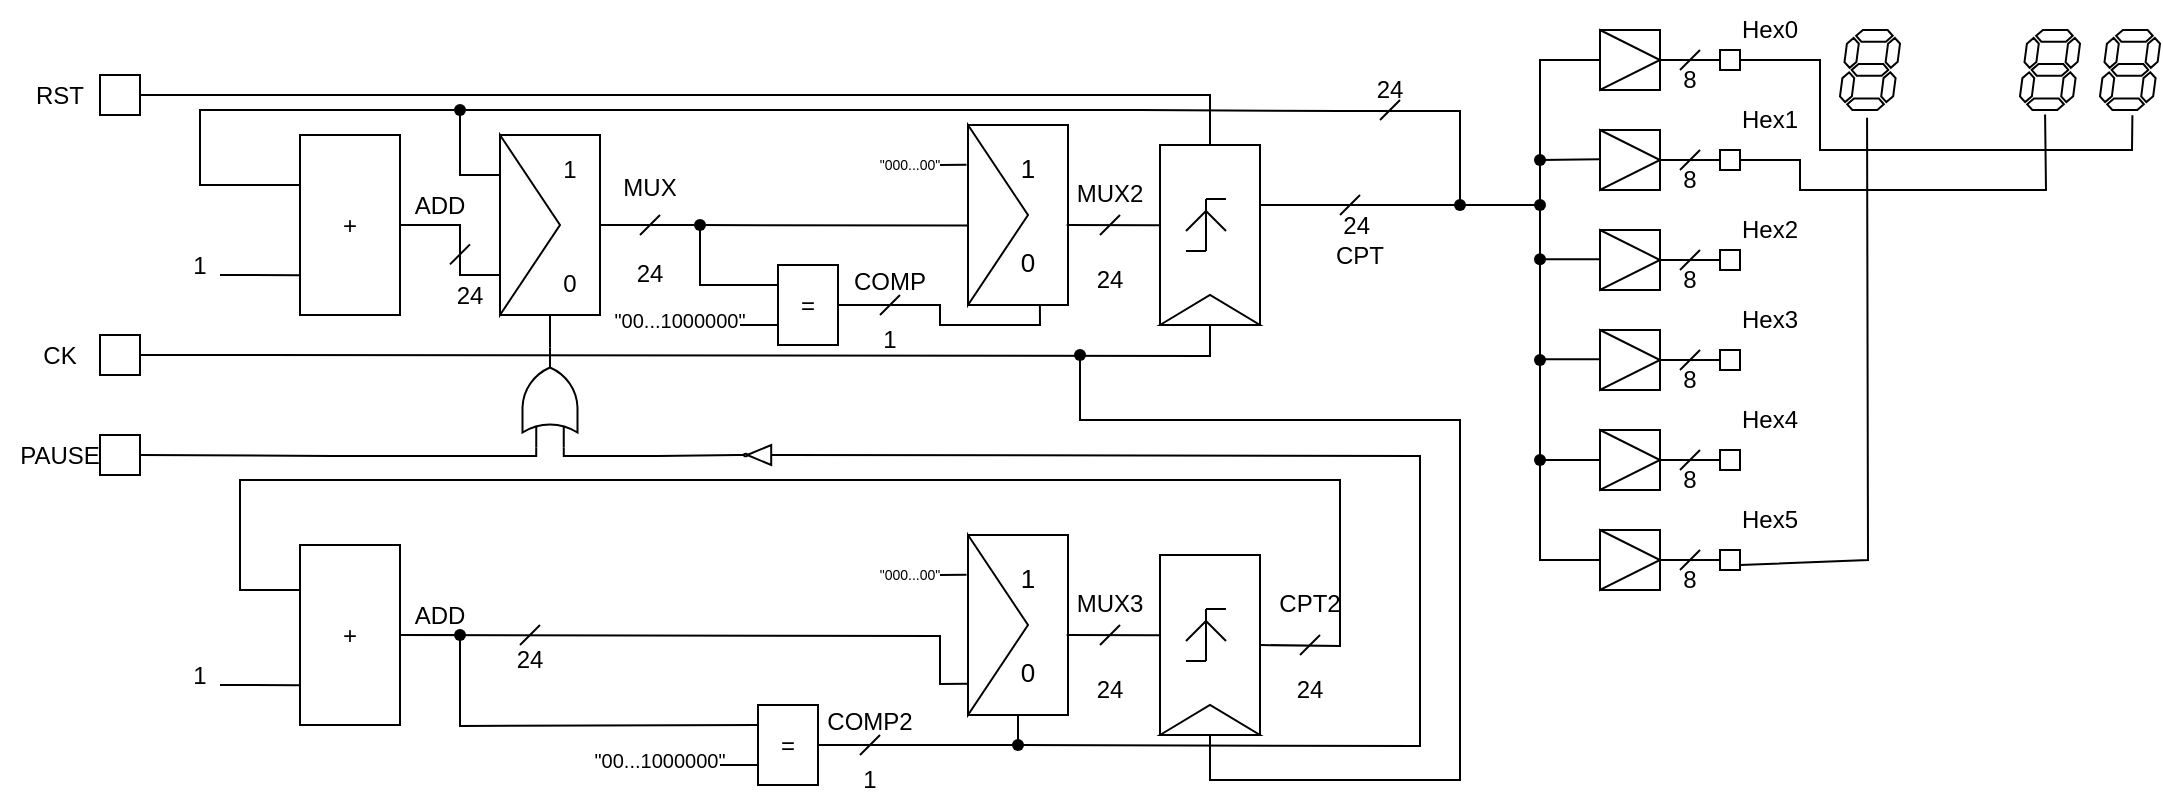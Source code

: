 <mxfile version="28.2.5">
  <diagram name="Page-1" id="TGo61gCRK2V74XQc2gA1">
    <mxGraphModel dx="2605" dy="1318" grid="1" gridSize="10" guides="1" tooltips="1" connect="1" arrows="1" fold="1" page="1" pageScale="1" pageWidth="827" pageHeight="1169" math="0" shadow="0">
      <root>
        <mxCell id="0" />
        <mxCell id="1" parent="0" />
        <mxCell id="C4tHGR8kcUQV5d1W9FfS-1" value="+" style="rounded=0;whiteSpace=wrap;html=1;" vertex="1" parent="1">
          <mxGeometry x="610" y="367.5" width="50" height="90" as="geometry" />
        </mxCell>
        <mxCell id="C4tHGR8kcUQV5d1W9FfS-2" value="" style="group;rotation=-90;" vertex="1" connectable="0" parent="1">
          <mxGeometry x="1020" y="412.5" width="90" height="70" as="geometry" />
        </mxCell>
        <mxCell id="C4tHGR8kcUQV5d1W9FfS-3" value="" style="rounded=0;whiteSpace=wrap;html=1;rotation=-90;" vertex="1" parent="C4tHGR8kcUQV5d1W9FfS-2">
          <mxGeometry y="-20" width="90" height="50" as="geometry" />
        </mxCell>
        <mxCell id="C4tHGR8kcUQV5d1W9FfS-4" value="" style="group;rotation=-90;" vertex="1" connectable="0" parent="C4tHGR8kcUQV5d1W9FfS-2">
          <mxGeometry x="30" y="-10" width="26" height="20" as="geometry" />
        </mxCell>
        <mxCell id="C4tHGR8kcUQV5d1W9FfS-5" value="" style="endArrow=none;html=1;rounded=0;" edge="1" parent="C4tHGR8kcUQV5d1W9FfS-4">
          <mxGeometry width="50" height="50" relative="1" as="geometry">
            <mxPoint x="13" y="23" as="sourcePoint" />
            <mxPoint x="13" y="-3" as="targetPoint" />
          </mxGeometry>
        </mxCell>
        <mxCell id="C4tHGR8kcUQV5d1W9FfS-6" value="" style="endArrow=none;html=1;rounded=0;" edge="1" parent="C4tHGR8kcUQV5d1W9FfS-4">
          <mxGeometry width="50" height="50" relative="1" as="geometry">
            <mxPoint x="13" y="23" as="sourcePoint" />
            <mxPoint x="3" y="23" as="targetPoint" />
          </mxGeometry>
        </mxCell>
        <mxCell id="C4tHGR8kcUQV5d1W9FfS-7" value="" style="endArrow=none;html=1;rounded=0;" edge="1" parent="C4tHGR8kcUQV5d1W9FfS-4">
          <mxGeometry width="50" height="50" relative="1" as="geometry">
            <mxPoint x="23" y="-3" as="sourcePoint" />
            <mxPoint x="13" y="-3" as="targetPoint" />
          </mxGeometry>
        </mxCell>
        <mxCell id="C4tHGR8kcUQV5d1W9FfS-8" value="" style="endArrow=none;html=1;rounded=0;" edge="1" parent="C4tHGR8kcUQV5d1W9FfS-4">
          <mxGeometry width="50" height="50" relative="1" as="geometry">
            <mxPoint x="13" y="3" as="sourcePoint" />
            <mxPoint x="3" y="13" as="targetPoint" />
            <Array as="points">
              <mxPoint x="13" y="3" />
            </Array>
          </mxGeometry>
        </mxCell>
        <mxCell id="C4tHGR8kcUQV5d1W9FfS-9" value="" style="endArrow=none;html=1;rounded=0;" edge="1" parent="C4tHGR8kcUQV5d1W9FfS-4">
          <mxGeometry width="50" height="50" relative="1" as="geometry">
            <mxPoint x="13" y="3" as="sourcePoint" />
            <mxPoint x="23" y="13" as="targetPoint" />
          </mxGeometry>
        </mxCell>
        <mxCell id="C4tHGR8kcUQV5d1W9FfS-10" value="" style="triangle;whiteSpace=wrap;html=1;rotation=-90;" vertex="1" parent="C4tHGR8kcUQV5d1W9FfS-2">
          <mxGeometry x="37.5" y="17.5" width="15" height="50" as="geometry" />
        </mxCell>
        <mxCell id="C4tHGR8kcUQV5d1W9FfS-11" value="" style="endArrow=none;html=1;rounded=0;entryX=0.004;entryY=0.779;entryDx=0;entryDy=0;entryPerimeter=0;" edge="1" parent="1" target="C4tHGR8kcUQV5d1W9FfS-1">
          <mxGeometry width="50" height="50" relative="1" as="geometry">
            <mxPoint x="570" y="437.5" as="sourcePoint" />
            <mxPoint x="580" y="487.5" as="targetPoint" />
          </mxGeometry>
        </mxCell>
        <mxCell id="C4tHGR8kcUQV5d1W9FfS-12" value="" style="verticalLabelPosition=bottom;shadow=0;dashed=0;align=center;html=1;verticalAlign=top;shape=mxgraph.electrical.opto_electronics.7_segment_display;pointerEvents=1;" vertex="1" parent="1">
          <mxGeometry x="1380" y="315" width="30" height="40" as="geometry" />
        </mxCell>
        <mxCell id="C4tHGR8kcUQV5d1W9FfS-13" value="" style="verticalLabelPosition=bottom;shadow=0;dashed=0;align=center;html=1;verticalAlign=top;shape=mxgraph.electrical.opto_electronics.7_segment_display;pointerEvents=1;" vertex="1" parent="1">
          <mxGeometry x="1470" y="315" width="30" height="40" as="geometry" />
        </mxCell>
        <mxCell id="C4tHGR8kcUQV5d1W9FfS-14" value="" style="verticalLabelPosition=bottom;shadow=0;dashed=0;align=center;html=1;verticalAlign=top;shape=mxgraph.electrical.opto_electronics.7_segment_display;pointerEvents=1;" vertex="1" parent="1">
          <mxGeometry x="1510" y="315" width="30" height="40" as="geometry" />
        </mxCell>
        <mxCell id="C4tHGR8kcUQV5d1W9FfS-15" value="1" style="text;html=1;align=center;verticalAlign=middle;whiteSpace=wrap;rounded=0;" vertex="1" parent="1">
          <mxGeometry x="550" y="417.5" width="20" height="30" as="geometry" />
        </mxCell>
        <mxCell id="C4tHGR8kcUQV5d1W9FfS-16" value="" style="rounded=0;whiteSpace=wrap;html=1;" vertex="1" parent="1">
          <mxGeometry x="510" y="467.5" width="20" height="20" as="geometry" />
        </mxCell>
        <mxCell id="C4tHGR8kcUQV5d1W9FfS-17" value="" style="rounded=0;whiteSpace=wrap;html=1;" vertex="1" parent="1">
          <mxGeometry x="510" y="337.5" width="20" height="20" as="geometry" />
        </mxCell>
        <mxCell id="C4tHGR8kcUQV5d1W9FfS-18" value="" style="endArrow=none;html=1;rounded=0;entryX=1;entryY=0.5;entryDx=0;entryDy=0;exitX=1;exitY=0.5;exitDx=0;exitDy=0;" edge="1" parent="1" source="C4tHGR8kcUQV5d1W9FfS-17" target="C4tHGR8kcUQV5d1W9FfS-3">
          <mxGeometry width="50" height="50" relative="1" as="geometry">
            <mxPoint x="740" y="617.5" as="sourcePoint" />
            <mxPoint x="790" y="567.5" as="targetPoint" />
            <Array as="points">
              <mxPoint x="875" y="347.5" />
              <mxPoint x="1065" y="347.5" />
            </Array>
          </mxGeometry>
        </mxCell>
        <mxCell id="C4tHGR8kcUQV5d1W9FfS-19" value="" style="endArrow=none;html=1;rounded=0;" edge="1" parent="1">
          <mxGeometry width="50" height="50" relative="1" as="geometry">
            <mxPoint x="685" y="432.17" as="sourcePoint" />
            <mxPoint x="695" y="422.17" as="targetPoint" />
          </mxGeometry>
        </mxCell>
        <mxCell id="C4tHGR8kcUQV5d1W9FfS-20" value="" style="endArrow=none;html=1;rounded=0;" edge="1" parent="1">
          <mxGeometry width="50" height="50" relative="1" as="geometry">
            <mxPoint x="1130" y="407.5" as="sourcePoint" />
            <mxPoint x="1140" y="397.5" as="targetPoint" />
          </mxGeometry>
        </mxCell>
        <mxCell id="C4tHGR8kcUQV5d1W9FfS-21" value="24&amp;nbsp;&lt;div&gt;CPT&lt;/div&gt;" style="text;html=1;align=center;verticalAlign=middle;whiteSpace=wrap;rounded=0;" vertex="1" parent="1">
          <mxGeometry x="1110" y="405" width="60" height="30" as="geometry" />
        </mxCell>
        <mxCell id="C4tHGR8kcUQV5d1W9FfS-22" value="" style="rounded=0;whiteSpace=wrap;html=1;" vertex="1" parent="1">
          <mxGeometry x="1260" y="315" width="30" height="30" as="geometry" />
        </mxCell>
        <mxCell id="C4tHGR8kcUQV5d1W9FfS-23" value="" style="triangle;whiteSpace=wrap;html=1;" vertex="1" parent="1">
          <mxGeometry x="1260" y="315" width="30" height="30" as="geometry" />
        </mxCell>
        <mxCell id="C4tHGR8kcUQV5d1W9FfS-24" value="" style="endArrow=none;html=1;rounded=0;entryX=0;entryY=0.5;entryDx=0;entryDy=0;exitX=0;exitY=0.5;exitDx=0;exitDy=0;" edge="1" parent="1" target="C4tHGR8kcUQV5d1W9FfS-23">
          <mxGeometry width="50" height="50" relative="1" as="geometry">
            <mxPoint x="1260" y="580" as="sourcePoint" />
            <mxPoint x="1170" y="525" as="targetPoint" />
            <Array as="points">
              <mxPoint x="1230" y="580" />
              <mxPoint x="1230" y="330" />
            </Array>
          </mxGeometry>
        </mxCell>
        <mxCell id="C4tHGR8kcUQV5d1W9FfS-25" value="" style="endArrow=none;html=1;rounded=0;entryX=1;entryY=0.5;entryDx=0;entryDy=0;" edge="1" parent="1" source="C4tHGR8kcUQV5d1W9FfS-27" target="C4tHGR8kcUQV5d1W9FfS-23">
          <mxGeometry width="50" height="50" relative="1" as="geometry">
            <mxPoint x="1310" y="330" as="sourcePoint" />
            <mxPoint x="1410" y="505" as="targetPoint" />
          </mxGeometry>
        </mxCell>
        <mxCell id="C4tHGR8kcUQV5d1W9FfS-26" value="" style="endArrow=none;html=1;rounded=0;entryX=1;entryY=0.5;entryDx=0;entryDy=0;" edge="1" parent="1" target="C4tHGR8kcUQV5d1W9FfS-27">
          <mxGeometry width="50" height="50" relative="1" as="geometry">
            <mxPoint x="1310" y="330" as="sourcePoint" />
            <mxPoint x="1290" y="330" as="targetPoint" />
          </mxGeometry>
        </mxCell>
        <mxCell id="C4tHGR8kcUQV5d1W9FfS-27" value="" style="rounded=0;whiteSpace=wrap;html=1;" vertex="1" parent="1">
          <mxGeometry x="1320" y="325" width="10" height="10" as="geometry" />
        </mxCell>
        <mxCell id="C4tHGR8kcUQV5d1W9FfS-28" value="" style="endArrow=none;html=1;rounded=0;" edge="1" parent="1">
          <mxGeometry width="50" height="50" relative="1" as="geometry">
            <mxPoint x="1300" y="335" as="sourcePoint" />
            <mxPoint x="1310" y="325" as="targetPoint" />
          </mxGeometry>
        </mxCell>
        <mxCell id="C4tHGR8kcUQV5d1W9FfS-29" value="8" style="text;html=1;align=center;verticalAlign=middle;whiteSpace=wrap;rounded=0;" vertex="1" parent="1">
          <mxGeometry x="1300" y="335" width="10" height="10" as="geometry" />
        </mxCell>
        <mxCell id="C4tHGR8kcUQV5d1W9FfS-30" value="" style="rounded=0;whiteSpace=wrap;html=1;" vertex="1" parent="1">
          <mxGeometry x="1260" y="365" width="30" height="30" as="geometry" />
        </mxCell>
        <mxCell id="C4tHGR8kcUQV5d1W9FfS-31" value="" style="triangle;whiteSpace=wrap;html=1;" vertex="1" parent="1">
          <mxGeometry x="1260" y="365" width="30" height="30" as="geometry" />
        </mxCell>
        <mxCell id="C4tHGR8kcUQV5d1W9FfS-32" value="" style="endArrow=none;html=1;rounded=0;entryX=1;entryY=0.5;entryDx=0;entryDy=0;" edge="1" parent="1" source="C4tHGR8kcUQV5d1W9FfS-34" target="C4tHGR8kcUQV5d1W9FfS-31">
          <mxGeometry width="50" height="50" relative="1" as="geometry">
            <mxPoint x="1310" y="380" as="sourcePoint" />
            <mxPoint x="1410" y="555" as="targetPoint" />
          </mxGeometry>
        </mxCell>
        <mxCell id="C4tHGR8kcUQV5d1W9FfS-33" value="" style="endArrow=none;html=1;rounded=0;entryX=1;entryY=0.5;entryDx=0;entryDy=0;" edge="1" parent="1" target="C4tHGR8kcUQV5d1W9FfS-34">
          <mxGeometry width="50" height="50" relative="1" as="geometry">
            <mxPoint x="1310" y="380" as="sourcePoint" />
            <mxPoint x="1290" y="380" as="targetPoint" />
          </mxGeometry>
        </mxCell>
        <mxCell id="C4tHGR8kcUQV5d1W9FfS-34" value="" style="rounded=0;whiteSpace=wrap;html=1;" vertex="1" parent="1">
          <mxGeometry x="1320" y="375" width="10" height="10" as="geometry" />
        </mxCell>
        <mxCell id="C4tHGR8kcUQV5d1W9FfS-35" value="" style="endArrow=none;html=1;rounded=0;" edge="1" parent="1">
          <mxGeometry width="50" height="50" relative="1" as="geometry">
            <mxPoint x="1300" y="385" as="sourcePoint" />
            <mxPoint x="1310" y="375" as="targetPoint" />
          </mxGeometry>
        </mxCell>
        <mxCell id="C4tHGR8kcUQV5d1W9FfS-36" value="8" style="text;html=1;align=center;verticalAlign=middle;whiteSpace=wrap;rounded=0;" vertex="1" parent="1">
          <mxGeometry x="1300" y="385" width="10" height="10" as="geometry" />
        </mxCell>
        <mxCell id="C4tHGR8kcUQV5d1W9FfS-37" value="" style="rounded=0;whiteSpace=wrap;html=1;" vertex="1" parent="1">
          <mxGeometry x="1260" y="415" width="30" height="30" as="geometry" />
        </mxCell>
        <mxCell id="C4tHGR8kcUQV5d1W9FfS-38" value="" style="triangle;whiteSpace=wrap;html=1;" vertex="1" parent="1">
          <mxGeometry x="1260" y="415" width="30" height="30" as="geometry" />
        </mxCell>
        <mxCell id="C4tHGR8kcUQV5d1W9FfS-39" value="" style="endArrow=none;html=1;rounded=0;entryX=1;entryY=0.5;entryDx=0;entryDy=0;" edge="1" parent="1" source="C4tHGR8kcUQV5d1W9FfS-41" target="C4tHGR8kcUQV5d1W9FfS-38">
          <mxGeometry width="50" height="50" relative="1" as="geometry">
            <mxPoint x="1310" y="430" as="sourcePoint" />
            <mxPoint x="1410" y="605" as="targetPoint" />
          </mxGeometry>
        </mxCell>
        <mxCell id="C4tHGR8kcUQV5d1W9FfS-40" value="" style="endArrow=none;html=1;rounded=0;entryX=1;entryY=0.5;entryDx=0;entryDy=0;" edge="1" parent="1" target="C4tHGR8kcUQV5d1W9FfS-41">
          <mxGeometry width="50" height="50" relative="1" as="geometry">
            <mxPoint x="1310" y="430" as="sourcePoint" />
            <mxPoint x="1290" y="430" as="targetPoint" />
          </mxGeometry>
        </mxCell>
        <mxCell id="C4tHGR8kcUQV5d1W9FfS-41" value="" style="rounded=0;whiteSpace=wrap;html=1;" vertex="1" parent="1">
          <mxGeometry x="1320" y="425" width="10" height="10" as="geometry" />
        </mxCell>
        <mxCell id="C4tHGR8kcUQV5d1W9FfS-42" value="" style="endArrow=none;html=1;rounded=0;" edge="1" parent="1">
          <mxGeometry width="50" height="50" relative="1" as="geometry">
            <mxPoint x="1300" y="435" as="sourcePoint" />
            <mxPoint x="1310" y="425" as="targetPoint" />
          </mxGeometry>
        </mxCell>
        <mxCell id="C4tHGR8kcUQV5d1W9FfS-43" value="8" style="text;html=1;align=center;verticalAlign=middle;whiteSpace=wrap;rounded=0;" vertex="1" parent="1">
          <mxGeometry x="1300" y="435" width="10" height="10" as="geometry" />
        </mxCell>
        <mxCell id="C4tHGR8kcUQV5d1W9FfS-44" value="" style="rounded=0;whiteSpace=wrap;html=1;" vertex="1" parent="1">
          <mxGeometry x="1260" y="465" width="30" height="30" as="geometry" />
        </mxCell>
        <mxCell id="C4tHGR8kcUQV5d1W9FfS-45" value="" style="triangle;whiteSpace=wrap;html=1;" vertex="1" parent="1">
          <mxGeometry x="1260" y="465" width="30" height="30" as="geometry" />
        </mxCell>
        <mxCell id="C4tHGR8kcUQV5d1W9FfS-46" value="" style="endArrow=none;html=1;rounded=0;entryX=1;entryY=0.5;entryDx=0;entryDy=0;" edge="1" parent="1" source="C4tHGR8kcUQV5d1W9FfS-48" target="C4tHGR8kcUQV5d1W9FfS-45">
          <mxGeometry width="50" height="50" relative="1" as="geometry">
            <mxPoint x="1310" y="480" as="sourcePoint" />
            <mxPoint x="1410" y="655" as="targetPoint" />
          </mxGeometry>
        </mxCell>
        <mxCell id="C4tHGR8kcUQV5d1W9FfS-47" value="" style="endArrow=none;html=1;rounded=0;entryX=1;entryY=0.5;entryDx=0;entryDy=0;" edge="1" parent="1" target="C4tHGR8kcUQV5d1W9FfS-48">
          <mxGeometry width="50" height="50" relative="1" as="geometry">
            <mxPoint x="1310" y="480" as="sourcePoint" />
            <mxPoint x="1290" y="480" as="targetPoint" />
          </mxGeometry>
        </mxCell>
        <mxCell id="C4tHGR8kcUQV5d1W9FfS-48" value="" style="rounded=0;whiteSpace=wrap;html=1;" vertex="1" parent="1">
          <mxGeometry x="1320" y="475" width="10" height="10" as="geometry" />
        </mxCell>
        <mxCell id="C4tHGR8kcUQV5d1W9FfS-49" value="" style="endArrow=none;html=1;rounded=0;" edge="1" parent="1">
          <mxGeometry width="50" height="50" relative="1" as="geometry">
            <mxPoint x="1300" y="485" as="sourcePoint" />
            <mxPoint x="1310" y="475" as="targetPoint" />
          </mxGeometry>
        </mxCell>
        <mxCell id="C4tHGR8kcUQV5d1W9FfS-50" value="8" style="text;html=1;align=center;verticalAlign=middle;whiteSpace=wrap;rounded=0;" vertex="1" parent="1">
          <mxGeometry x="1300" y="485" width="10" height="10" as="geometry" />
        </mxCell>
        <mxCell id="C4tHGR8kcUQV5d1W9FfS-51" value="" style="rounded=0;whiteSpace=wrap;html=1;" vertex="1" parent="1">
          <mxGeometry x="1260" y="515" width="30" height="30" as="geometry" />
        </mxCell>
        <mxCell id="C4tHGR8kcUQV5d1W9FfS-52" value="" style="triangle;whiteSpace=wrap;html=1;" vertex="1" parent="1">
          <mxGeometry x="1260" y="515" width="30" height="30" as="geometry" />
        </mxCell>
        <mxCell id="C4tHGR8kcUQV5d1W9FfS-53" value="" style="endArrow=none;html=1;rounded=0;entryX=1;entryY=0.5;entryDx=0;entryDy=0;" edge="1" parent="1" source="C4tHGR8kcUQV5d1W9FfS-55" target="C4tHGR8kcUQV5d1W9FfS-52">
          <mxGeometry width="50" height="50" relative="1" as="geometry">
            <mxPoint x="1310" y="530" as="sourcePoint" />
            <mxPoint x="1410" y="705" as="targetPoint" />
          </mxGeometry>
        </mxCell>
        <mxCell id="C4tHGR8kcUQV5d1W9FfS-54" value="" style="endArrow=none;html=1;rounded=0;entryX=1;entryY=0.5;entryDx=0;entryDy=0;" edge="1" parent="1" target="C4tHGR8kcUQV5d1W9FfS-55">
          <mxGeometry width="50" height="50" relative="1" as="geometry">
            <mxPoint x="1310" y="530" as="sourcePoint" />
            <mxPoint x="1290" y="530" as="targetPoint" />
          </mxGeometry>
        </mxCell>
        <mxCell id="C4tHGR8kcUQV5d1W9FfS-55" value="" style="rounded=0;whiteSpace=wrap;html=1;" vertex="1" parent="1">
          <mxGeometry x="1320" y="525" width="10" height="10" as="geometry" />
        </mxCell>
        <mxCell id="C4tHGR8kcUQV5d1W9FfS-56" value="" style="endArrow=none;html=1;rounded=0;" edge="1" parent="1">
          <mxGeometry width="50" height="50" relative="1" as="geometry">
            <mxPoint x="1300" y="535" as="sourcePoint" />
            <mxPoint x="1310" y="525" as="targetPoint" />
          </mxGeometry>
        </mxCell>
        <mxCell id="C4tHGR8kcUQV5d1W9FfS-57" value="8" style="text;html=1;align=center;verticalAlign=middle;whiteSpace=wrap;rounded=0;" vertex="1" parent="1">
          <mxGeometry x="1300" y="535" width="10" height="10" as="geometry" />
        </mxCell>
        <mxCell id="C4tHGR8kcUQV5d1W9FfS-58" value="" style="rounded=0;whiteSpace=wrap;html=1;" vertex="1" parent="1">
          <mxGeometry x="1260" y="565" width="30" height="30" as="geometry" />
        </mxCell>
        <mxCell id="C4tHGR8kcUQV5d1W9FfS-59" value="" style="triangle;whiteSpace=wrap;html=1;" vertex="1" parent="1">
          <mxGeometry x="1260" y="565" width="30" height="30" as="geometry" />
        </mxCell>
        <mxCell id="C4tHGR8kcUQV5d1W9FfS-60" value="" style="endArrow=none;html=1;rounded=0;entryX=1;entryY=0.5;entryDx=0;entryDy=0;" edge="1" parent="1" source="C4tHGR8kcUQV5d1W9FfS-62" target="C4tHGR8kcUQV5d1W9FfS-59">
          <mxGeometry width="50" height="50" relative="1" as="geometry">
            <mxPoint x="1310" y="580" as="sourcePoint" />
            <mxPoint x="1410" y="755" as="targetPoint" />
          </mxGeometry>
        </mxCell>
        <mxCell id="C4tHGR8kcUQV5d1W9FfS-61" value="" style="endArrow=none;html=1;rounded=0;entryX=1;entryY=0.5;entryDx=0;entryDy=0;" edge="1" parent="1" target="C4tHGR8kcUQV5d1W9FfS-62">
          <mxGeometry width="50" height="50" relative="1" as="geometry">
            <mxPoint x="1310" y="580" as="sourcePoint" />
            <mxPoint x="1290" y="580" as="targetPoint" />
          </mxGeometry>
        </mxCell>
        <mxCell id="C4tHGR8kcUQV5d1W9FfS-62" value="" style="rounded=0;whiteSpace=wrap;html=1;" vertex="1" parent="1">
          <mxGeometry x="1320" y="575" width="10" height="10" as="geometry" />
        </mxCell>
        <mxCell id="C4tHGR8kcUQV5d1W9FfS-63" value="" style="endArrow=none;html=1;rounded=0;" edge="1" parent="1">
          <mxGeometry width="50" height="50" relative="1" as="geometry">
            <mxPoint x="1300" y="585" as="sourcePoint" />
            <mxPoint x="1310" y="575" as="targetPoint" />
          </mxGeometry>
        </mxCell>
        <mxCell id="C4tHGR8kcUQV5d1W9FfS-64" value="8" style="text;html=1;align=center;verticalAlign=middle;whiteSpace=wrap;rounded=0;" vertex="1" parent="1">
          <mxGeometry x="1300" y="585" width="10" height="10" as="geometry" />
        </mxCell>
        <mxCell id="C4tHGR8kcUQV5d1W9FfS-65" value="" style="endArrow=none;html=1;rounded=0;entryX=0;entryY=0.5;entryDx=0;entryDy=0;" edge="1" parent="1" target="C4tHGR8kcUQV5d1W9FfS-52">
          <mxGeometry width="50" height="50" relative="1" as="geometry">
            <mxPoint x="1230" y="530" as="sourcePoint" />
            <mxPoint x="1180" y="575" as="targetPoint" />
          </mxGeometry>
        </mxCell>
        <mxCell id="C4tHGR8kcUQV5d1W9FfS-66" value="" style="endArrow=none;html=1;rounded=0;entryX=0;entryY=0.5;entryDx=0;entryDy=0;" edge="1" parent="1">
          <mxGeometry width="50" height="50" relative="1" as="geometry">
            <mxPoint x="1230" y="479.67" as="sourcePoint" />
            <mxPoint x="1260" y="479.67" as="targetPoint" />
          </mxGeometry>
        </mxCell>
        <mxCell id="C4tHGR8kcUQV5d1W9FfS-67" value="" style="endArrow=none;html=1;rounded=0;entryX=0;entryY=0.5;entryDx=0;entryDy=0;" edge="1" parent="1" source="C4tHGR8kcUQV5d1W9FfS-69">
          <mxGeometry width="50" height="50" relative="1" as="geometry">
            <mxPoint x="1230" y="429.67" as="sourcePoint" />
            <mxPoint x="1260" y="429.67" as="targetPoint" />
          </mxGeometry>
        </mxCell>
        <mxCell id="C4tHGR8kcUQV5d1W9FfS-68" value="" style="endArrow=none;html=1;rounded=0;entryX=0;entryY=0.5;entryDx=0;entryDy=0;" edge="1" parent="1" source="C4tHGR8kcUQV5d1W9FfS-100">
          <mxGeometry width="50" height="50" relative="1" as="geometry">
            <mxPoint x="1230" y="379.67" as="sourcePoint" />
            <mxPoint x="1260" y="379.67" as="targetPoint" />
          </mxGeometry>
        </mxCell>
        <mxCell id="C4tHGR8kcUQV5d1W9FfS-69" value="" style="shape=waypoint;sketch=0;fillStyle=solid;size=6;pointerEvents=1;points=[];fillColor=none;resizable=0;rotatable=0;perimeter=centerPerimeter;snapToPoint=1;" vertex="1" parent="1">
          <mxGeometry x="1220" y="419.67" width="20" height="20" as="geometry" />
        </mxCell>
        <mxCell id="C4tHGR8kcUQV5d1W9FfS-70" value="" style="shape=waypoint;sketch=0;fillStyle=solid;size=6;pointerEvents=1;points=[];fillColor=none;resizable=0;rotatable=0;perimeter=centerPerimeter;snapToPoint=1;" vertex="1" parent="1">
          <mxGeometry x="1220" y="470" width="20" height="20" as="geometry" />
        </mxCell>
        <mxCell id="C4tHGR8kcUQV5d1W9FfS-71" value="" style="shape=waypoint;sketch=0;fillStyle=solid;size=6;pointerEvents=1;points=[];fillColor=none;resizable=0;rotatable=0;perimeter=centerPerimeter;snapToPoint=1;" vertex="1" parent="1">
          <mxGeometry x="1220" y="520" width="20" height="20" as="geometry" />
        </mxCell>
        <mxCell id="C4tHGR8kcUQV5d1W9FfS-72" value="CK" style="text;html=1;align=center;verticalAlign=middle;whiteSpace=wrap;rounded=0;" vertex="1" parent="1">
          <mxGeometry x="460" y="462.5" width="60" height="30" as="geometry" />
        </mxCell>
        <mxCell id="C4tHGR8kcUQV5d1W9FfS-73" value="RST" style="text;html=1;align=center;verticalAlign=middle;whiteSpace=wrap;rounded=0;" vertex="1" parent="1">
          <mxGeometry x="460" y="332.5" width="60" height="30" as="geometry" />
        </mxCell>
        <mxCell id="C4tHGR8kcUQV5d1W9FfS-74" value="Hex0" style="text;html=1;align=center;verticalAlign=middle;whiteSpace=wrap;rounded=0;" vertex="1" parent="1">
          <mxGeometry x="1330" y="300" width="30" height="30" as="geometry" />
        </mxCell>
        <mxCell id="C4tHGR8kcUQV5d1W9FfS-75" value="Hex1" style="text;html=1;align=center;verticalAlign=middle;whiteSpace=wrap;rounded=0;" vertex="1" parent="1">
          <mxGeometry x="1330" y="345" width="30" height="30" as="geometry" />
        </mxCell>
        <mxCell id="C4tHGR8kcUQV5d1W9FfS-76" value="Hex2" style="text;html=1;align=center;verticalAlign=middle;whiteSpace=wrap;rounded=0;" vertex="1" parent="1">
          <mxGeometry x="1330" y="400" width="30" height="30" as="geometry" />
        </mxCell>
        <mxCell id="C4tHGR8kcUQV5d1W9FfS-77" value="Hex3" style="text;html=1;align=center;verticalAlign=middle;whiteSpace=wrap;rounded=0;" vertex="1" parent="1">
          <mxGeometry x="1330" y="445" width="30" height="30" as="geometry" />
        </mxCell>
        <mxCell id="C4tHGR8kcUQV5d1W9FfS-78" value="Hex4" style="text;html=1;align=center;verticalAlign=middle;whiteSpace=wrap;rounded=0;" vertex="1" parent="1">
          <mxGeometry x="1330" y="495" width="30" height="30" as="geometry" />
        </mxCell>
        <mxCell id="C4tHGR8kcUQV5d1W9FfS-79" value="Hex5" style="text;html=1;align=center;verticalAlign=middle;whiteSpace=wrap;rounded=0;" vertex="1" parent="1">
          <mxGeometry x="1330" y="545" width="30" height="30" as="geometry" />
        </mxCell>
        <mxCell id="C4tHGR8kcUQV5d1W9FfS-80" value="" style="endArrow=none;html=1;rounded=0;exitX=1;exitY=0.75;exitDx=0;exitDy=0;entryX=0.451;entryY=1.098;entryDx=0;entryDy=0;entryPerimeter=0;" edge="1" parent="1" source="C4tHGR8kcUQV5d1W9FfS-62" target="C4tHGR8kcUQV5d1W9FfS-12">
          <mxGeometry width="50" height="50" relative="1" as="geometry">
            <mxPoint x="1440" y="605" as="sourcePoint" />
            <mxPoint x="1490" y="555" as="targetPoint" />
            <Array as="points">
              <mxPoint x="1394" y="580" />
            </Array>
          </mxGeometry>
        </mxCell>
        <mxCell id="C4tHGR8kcUQV5d1W9FfS-81" value="" style="endArrow=none;html=1;rounded=0;exitX=1;exitY=0.5;exitDx=0;exitDy=0;entryX=0.54;entryY=1.065;entryDx=0;entryDy=0;entryPerimeter=0;" edge="1" parent="1" source="C4tHGR8kcUQV5d1W9FfS-27" target="C4tHGR8kcUQV5d1W9FfS-14">
          <mxGeometry width="50" height="50" relative="1" as="geometry">
            <mxPoint x="1430" y="445" as="sourcePoint" />
            <mxPoint x="1520" y="375" as="targetPoint" />
            <Array as="points">
              <mxPoint x="1370" y="330" />
              <mxPoint x="1370" y="375" />
              <mxPoint x="1526" y="375" />
            </Array>
          </mxGeometry>
        </mxCell>
        <mxCell id="C4tHGR8kcUQV5d1W9FfS-82" value="" style="endArrow=none;html=1;rounded=0;exitX=1;exitY=0.5;exitDx=0;exitDy=0;entryX=0.418;entryY=1.056;entryDx=0;entryDy=0;entryPerimeter=0;" edge="1" parent="1" source="C4tHGR8kcUQV5d1W9FfS-34" target="C4tHGR8kcUQV5d1W9FfS-13">
          <mxGeometry width="50" height="50" relative="1" as="geometry">
            <mxPoint x="1490" y="445" as="sourcePoint" />
            <mxPoint x="1540" y="395" as="targetPoint" />
            <Array as="points">
              <mxPoint x="1360" y="380" />
              <mxPoint x="1360" y="395" />
              <mxPoint x="1483" y="395" />
            </Array>
          </mxGeometry>
        </mxCell>
        <mxCell id="C4tHGR8kcUQV5d1W9FfS-83" value="" style="rounded=0;whiteSpace=wrap;html=1;strokeColor=#000000;" vertex="1" parent="1">
          <mxGeometry x="510" y="517.5" width="20" height="20" as="geometry" />
        </mxCell>
        <mxCell id="C4tHGR8kcUQV5d1W9FfS-84" value="PAUSE" style="text;html=1;align=center;verticalAlign=middle;whiteSpace=wrap;rounded=0;fontColor=#000000;" vertex="1" parent="1">
          <mxGeometry x="460" y="512.5" width="60" height="30" as="geometry" />
        </mxCell>
        <mxCell id="C4tHGR8kcUQV5d1W9FfS-85" value="" style="group" vertex="1" connectable="0" parent="1">
          <mxGeometry x="710" y="367.5" width="50" height="90" as="geometry" />
        </mxCell>
        <mxCell id="C4tHGR8kcUQV5d1W9FfS-86" value="" style="rounded=0;whiteSpace=wrap;html=1;" vertex="1" parent="C4tHGR8kcUQV5d1W9FfS-85">
          <mxGeometry width="50" height="90" as="geometry" />
        </mxCell>
        <mxCell id="C4tHGR8kcUQV5d1W9FfS-87" value="" style="triangle;whiteSpace=wrap;html=1;" vertex="1" parent="C4tHGR8kcUQV5d1W9FfS-85">
          <mxGeometry width="30" height="90" as="geometry" />
        </mxCell>
        <mxCell id="C4tHGR8kcUQV5d1W9FfS-88" value="1&lt;div&gt;&lt;br&gt;&lt;/div&gt;&lt;div&gt;&lt;br&gt;&lt;/div&gt;&lt;div&gt;&lt;br&gt;&lt;/div&gt;&lt;div&gt;0&lt;/div&gt;" style="text;html=1;align=center;verticalAlign=middle;whiteSpace=wrap;rounded=0;" vertex="1" parent="C4tHGR8kcUQV5d1W9FfS-85">
          <mxGeometry x="30" y="30" width="10" height="30" as="geometry" />
        </mxCell>
        <mxCell id="C4tHGR8kcUQV5d1W9FfS-89" value="" style="endArrow=none;html=1;rounded=0;" edge="1" parent="1" source="C4tHGR8kcUQV5d1W9FfS-106">
          <mxGeometry width="50" height="50" relative="1" as="geometry">
            <mxPoint x="1120" y="402.23" as="sourcePoint" />
            <mxPoint x="1230" y="402.5" as="targetPoint" />
            <Array as="points" />
          </mxGeometry>
        </mxCell>
        <mxCell id="C4tHGR8kcUQV5d1W9FfS-90" value="" style="endArrow=none;html=1;rounded=0;" edge="1" parent="1" source="C4tHGR8kcUQV5d1W9FfS-91">
          <mxGeometry width="50" height="50" relative="1" as="geometry">
            <mxPoint x="690" y="357.5" as="sourcePoint" />
            <mxPoint x="710" y="387.5" as="targetPoint" />
            <Array as="points">
              <mxPoint x="690" y="387.5" />
            </Array>
          </mxGeometry>
        </mxCell>
        <mxCell id="C4tHGR8kcUQV5d1W9FfS-91" value="" style="shape=waypoint;sketch=0;fillStyle=solid;size=6;pointerEvents=1;points=[];fillColor=none;resizable=0;rotatable=0;perimeter=centerPerimeter;snapToPoint=1;" vertex="1" parent="1">
          <mxGeometry x="680" y="345" width="20" height="20" as="geometry" />
        </mxCell>
        <mxCell id="C4tHGR8kcUQV5d1W9FfS-92" value="" style="endArrow=none;html=1;rounded=0;" edge="1" parent="1">
          <mxGeometry width="50" height="50" relative="1" as="geometry">
            <mxPoint x="610" y="392.5" as="sourcePoint" />
            <mxPoint x="1190" y="402.5" as="targetPoint" />
            <Array as="points">
              <mxPoint x="560" y="392.5" />
              <mxPoint x="560" y="355" />
              <mxPoint x="770" y="355" />
              <mxPoint x="960" y="355" />
              <mxPoint x="1030" y="355" />
              <mxPoint x="1130" y="355.5" />
              <mxPoint x="1190" y="355.5" />
            </Array>
          </mxGeometry>
        </mxCell>
        <mxCell id="C4tHGR8kcUQV5d1W9FfS-93" value="" style="endArrow=none;html=1;rounded=0;exitX=1;exitY=0.5;exitDx=0;exitDy=0;" edge="1" parent="1" source="C4tHGR8kcUQV5d1W9FfS-1">
          <mxGeometry width="50" height="50" relative="1" as="geometry">
            <mxPoint x="790" y="667.5" as="sourcePoint" />
            <mxPoint x="710" y="437.5" as="targetPoint" />
            <Array as="points">
              <mxPoint x="690" y="412.5" />
              <mxPoint x="690" y="437.5" />
            </Array>
          </mxGeometry>
        </mxCell>
        <mxCell id="C4tHGR8kcUQV5d1W9FfS-94" value="ADD" style="text;html=1;align=center;verticalAlign=middle;whiteSpace=wrap;rounded=0;" vertex="1" parent="1">
          <mxGeometry x="670" y="397.5" width="20" height="10" as="geometry" />
        </mxCell>
        <mxCell id="C4tHGR8kcUQV5d1W9FfS-95" value="24" style="text;html=1;align=center;verticalAlign=middle;whiteSpace=wrap;rounded=0;" vertex="1" parent="1">
          <mxGeometry x="690" y="432.5" width="10" height="30" as="geometry" />
        </mxCell>
        <mxCell id="C4tHGR8kcUQV5d1W9FfS-96" value="" style="endArrow=none;html=1;rounded=0;" edge="1" parent="1">
          <mxGeometry width="50" height="50" relative="1" as="geometry">
            <mxPoint x="780" y="417.5" as="sourcePoint" />
            <mxPoint x="790" y="407.5" as="targetPoint" />
          </mxGeometry>
        </mxCell>
        <mxCell id="C4tHGR8kcUQV5d1W9FfS-97" value="MUX&lt;div&gt;&lt;br&gt;&lt;/div&gt;&lt;div&gt;&lt;br&gt;&lt;/div&gt;&lt;div&gt;24&lt;/div&gt;" style="text;html=1;align=center;verticalAlign=middle;whiteSpace=wrap;rounded=0;" vertex="1" parent="1">
          <mxGeometry x="780" y="405" width="10" height="20" as="geometry" />
        </mxCell>
        <mxCell id="C4tHGR8kcUQV5d1W9FfS-98" value="" style="endArrow=none;html=1;rounded=0;" edge="1" parent="1">
          <mxGeometry width="50" height="50" relative="1" as="geometry">
            <mxPoint x="1150" y="360" as="sourcePoint" />
            <mxPoint x="1160" y="350" as="targetPoint" />
          </mxGeometry>
        </mxCell>
        <mxCell id="C4tHGR8kcUQV5d1W9FfS-99" value="" style="endArrow=none;html=1;rounded=0;entryDx=0;entryDy=0;" edge="1" parent="1" target="C4tHGR8kcUQV5d1W9FfS-100">
          <mxGeometry width="50" height="50" relative="1" as="geometry">
            <mxPoint x="1230" y="379.67" as="sourcePoint" />
            <mxPoint x="1260" y="379.67" as="targetPoint" />
          </mxGeometry>
        </mxCell>
        <mxCell id="C4tHGR8kcUQV5d1W9FfS-100" value="" style="shape=waypoint;sketch=0;fillStyle=solid;size=6;pointerEvents=1;points=[];fillColor=none;resizable=0;rotatable=0;perimeter=centerPerimeter;snapToPoint=1;" vertex="1" parent="1">
          <mxGeometry x="1220" y="370" width="20" height="20" as="geometry" />
        </mxCell>
        <mxCell id="C4tHGR8kcUQV5d1W9FfS-101" value="24" style="text;html=1;align=center;verticalAlign=middle;whiteSpace=wrap;rounded=0;" vertex="1" parent="1">
          <mxGeometry x="1130" y="330" width="50" height="30" as="geometry" />
        </mxCell>
        <mxCell id="C4tHGR8kcUQV5d1W9FfS-102" value="" style="group" vertex="1" connectable="0" parent="1">
          <mxGeometry x="944" y="362.5" width="60" height="90" as="geometry" />
        </mxCell>
        <mxCell id="C4tHGR8kcUQV5d1W9FfS-103" value="" style="rounded=0;whiteSpace=wrap;html=1;" vertex="1" parent="C4tHGR8kcUQV5d1W9FfS-102">
          <mxGeometry width="50" height="90" as="geometry" />
        </mxCell>
        <mxCell id="C4tHGR8kcUQV5d1W9FfS-104" value="" style="triangle;whiteSpace=wrap;html=1;" vertex="1" parent="C4tHGR8kcUQV5d1W9FfS-102">
          <mxGeometry width="30" height="90" as="geometry" />
        </mxCell>
        <mxCell id="C4tHGR8kcUQV5d1W9FfS-105" value="&lt;span&gt;1&lt;/span&gt;&lt;div&gt;&lt;span&gt;&lt;br&gt;&lt;/span&gt;&lt;/div&gt;&lt;div&gt;&lt;span&gt;&lt;br&gt;&lt;/span&gt;&lt;/div&gt;&lt;div&gt;&lt;span&gt;0&lt;/span&gt;&lt;/div&gt;" style="text;html=1;align=center;verticalAlign=middle;whiteSpace=wrap;rounded=0;fontSize=13;" vertex="1" parent="C4tHGR8kcUQV5d1W9FfS-102">
          <mxGeometry x="25" y="30" width="10" height="30" as="geometry" />
        </mxCell>
        <mxCell id="C4tHGR8kcUQV5d1W9FfS-106" value="" style="shape=waypoint;sketch=0;fillStyle=solid;size=6;pointerEvents=1;points=[];fillColor=none;resizable=0;rotatable=0;perimeter=centerPerimeter;snapToPoint=1;" vertex="1" parent="1">
          <mxGeometry x="1220" y="392.5" width="20" height="20" as="geometry" />
        </mxCell>
        <mxCell id="C4tHGR8kcUQV5d1W9FfS-107" value="&lt;font style=&quot;font-size: 7px;&quot;&gt;&quot;000...00&quot;&lt;/font&gt;" style="text;html=1;align=center;verticalAlign=middle;whiteSpace=wrap;rounded=0;" vertex="1" parent="1">
          <mxGeometry x="900" y="375" width="30" height="12.5" as="geometry" />
        </mxCell>
        <mxCell id="C4tHGR8kcUQV5d1W9FfS-108" value="" style="endArrow=none;html=1;rounded=0;entryX=0.554;entryY=0.007;entryDx=0;entryDy=0;entryPerimeter=0;exitX=0.987;exitY=0.555;exitDx=0;exitDy=0;exitPerimeter=0;" edge="1" parent="1" source="C4tHGR8kcUQV5d1W9FfS-103" target="C4tHGR8kcUQV5d1W9FfS-3">
          <mxGeometry width="50" height="50" relative="1" as="geometry">
            <mxPoint x="1020" y="412.5" as="sourcePoint" />
            <mxPoint x="994" y="412.5" as="targetPoint" />
            <Array as="points" />
          </mxGeometry>
        </mxCell>
        <mxCell id="C4tHGR8kcUQV5d1W9FfS-109" value="" style="endArrow=none;html=1;rounded=0;entryX=0.375;entryY=0.736;entryDx=0;entryDy=0;entryPerimeter=0;" edge="1" parent="1" source="C4tHGR8kcUQV5d1W9FfS-112" target="C4tHGR8kcUQV5d1W9FfS-106">
          <mxGeometry width="50" height="50" relative="1" as="geometry">
            <mxPoint x="1090" y="402.5" as="sourcePoint" />
            <mxPoint x="1170" y="417.5" as="targetPoint" />
            <Array as="points" />
          </mxGeometry>
        </mxCell>
        <mxCell id="C4tHGR8kcUQV5d1W9FfS-110" value="" style="endArrow=none;html=1;rounded=0;exitDx=0;exitDy=0;entryX=-0.009;entryY=0.559;entryDx=0;entryDy=0;entryPerimeter=0;" edge="1" parent="1" source="C4tHGR8kcUQV5d1W9FfS-154" target="C4tHGR8kcUQV5d1W9FfS-104">
          <mxGeometry width="50" height="50" relative="1" as="geometry">
            <mxPoint x="880" y="442.5" as="sourcePoint" />
            <mxPoint x="942" y="412.5" as="targetPoint" />
            <Array as="points" />
          </mxGeometry>
        </mxCell>
        <mxCell id="C4tHGR8kcUQV5d1W9FfS-111" value="" style="endArrow=none;html=1;rounded=0;entryDx=0;entryDy=0;entryPerimeter=0;" edge="1" parent="1" target="C4tHGR8kcUQV5d1W9FfS-112">
          <mxGeometry width="50" height="50" relative="1" as="geometry">
            <mxPoint x="1090" y="402.5" as="sourcePoint" />
            <mxPoint x="1230" y="402.5" as="targetPoint" />
            <Array as="points" />
          </mxGeometry>
        </mxCell>
        <mxCell id="C4tHGR8kcUQV5d1W9FfS-112" value="" style="shape=waypoint;sketch=0;fillStyle=solid;size=6;pointerEvents=1;points=[];fillColor=none;resizable=0;rotatable=0;perimeter=centerPerimeter;snapToPoint=1;" vertex="1" parent="1">
          <mxGeometry x="1180" y="392.5" width="20" height="20" as="geometry" />
        </mxCell>
        <mxCell id="C4tHGR8kcUQV5d1W9FfS-113" value="" style="endArrow=none;html=1;rounded=0;entryX=-0.025;entryY=0.221;entryDx=0;entryDy=0;entryPerimeter=0;" edge="1" parent="1" target="C4tHGR8kcUQV5d1W9FfS-104">
          <mxGeometry width="50" height="50" relative="1" as="geometry">
            <mxPoint x="930" y="382.5" as="sourcePoint" />
            <mxPoint x="910" y="392.5" as="targetPoint" />
          </mxGeometry>
        </mxCell>
        <mxCell id="C4tHGR8kcUQV5d1W9FfS-114" value="=" style="rounded=0;whiteSpace=wrap;html=1;" vertex="1" parent="1">
          <mxGeometry x="849" y="432.5" width="30" height="40" as="geometry" />
        </mxCell>
        <mxCell id="C4tHGR8kcUQV5d1W9FfS-115" value="" style="endArrow=none;html=1;rounded=0;entryX=0;entryY=0.25;entryDx=0;entryDy=0;" edge="1" parent="1" target="C4tHGR8kcUQV5d1W9FfS-114">
          <mxGeometry width="50" height="50" relative="1" as="geometry">
            <mxPoint x="810" y="412.5" as="sourcePoint" />
            <mxPoint x="870" y="422.5" as="targetPoint" />
            <Array as="points">
              <mxPoint x="810" y="442.5" />
            </Array>
          </mxGeometry>
        </mxCell>
        <mxCell id="C4tHGR8kcUQV5d1W9FfS-116" value="" style="endArrow=none;html=1;rounded=0;entryX=0;entryY=0.75;entryDx=0;entryDy=0;" edge="1" parent="1" target="C4tHGR8kcUQV5d1W9FfS-114">
          <mxGeometry width="50" height="50" relative="1" as="geometry">
            <mxPoint x="830" y="462.5" as="sourcePoint" />
            <mxPoint x="870" y="422.5" as="targetPoint" />
          </mxGeometry>
        </mxCell>
        <mxCell id="C4tHGR8kcUQV5d1W9FfS-117" value="&quot;00...1000000&quot;" style="text;html=1;align=center;verticalAlign=middle;whiteSpace=wrap;rounded=0;fontSize=10;" vertex="1" parent="1">
          <mxGeometry x="770" y="445" width="60" height="30" as="geometry" />
        </mxCell>
        <mxCell id="C4tHGR8kcUQV5d1W9FfS-118" value="" style="endArrow=none;html=1;rounded=0;entryX=0.719;entryY=1;entryDx=0;entryDy=0;exitX=1;exitY=0.5;exitDx=0;exitDy=0;entryPerimeter=0;" edge="1" parent="1" source="C4tHGR8kcUQV5d1W9FfS-114" target="C4tHGR8kcUQV5d1W9FfS-103">
          <mxGeometry width="50" height="50" relative="1" as="geometry">
            <mxPoint x="860" y="532.5" as="sourcePoint" />
            <mxPoint x="910" y="482.5" as="targetPoint" />
            <Array as="points">
              <mxPoint x="930" y="452.5" />
              <mxPoint x="930" y="462.5" />
              <mxPoint x="980" y="462.5" />
            </Array>
          </mxGeometry>
        </mxCell>
        <mxCell id="C4tHGR8kcUQV5d1W9FfS-119" value="COMP&lt;div&gt;&lt;br&gt;&lt;/div&gt;&lt;div&gt;1&lt;/div&gt;" style="text;html=1;align=center;verticalAlign=middle;whiteSpace=wrap;rounded=0;" vertex="1" parent="1">
          <mxGeometry x="900" y="445" width="10" height="20" as="geometry" />
        </mxCell>
        <mxCell id="C4tHGR8kcUQV5d1W9FfS-120" value="" style="endArrow=none;html=1;rounded=0;" edge="1" parent="1">
          <mxGeometry width="50" height="50" relative="1" as="geometry">
            <mxPoint x="900" y="457.5" as="sourcePoint" />
            <mxPoint x="910" y="447.5" as="targetPoint" />
          </mxGeometry>
        </mxCell>
        <mxCell id="C4tHGR8kcUQV5d1W9FfS-121" value="" style="endArrow=none;html=1;rounded=0;" edge="1" parent="1">
          <mxGeometry width="50" height="50" relative="1" as="geometry">
            <mxPoint x="1010" y="417.5" as="sourcePoint" />
            <mxPoint x="1020" y="407.5" as="targetPoint" />
          </mxGeometry>
        </mxCell>
        <mxCell id="C4tHGR8kcUQV5d1W9FfS-122" value="MUX2&lt;div&gt;&lt;br&gt;&lt;/div&gt;&lt;div&gt;&lt;br&gt;&lt;/div&gt;&lt;div&gt;24&lt;/div&gt;" style="text;html=1;align=center;verticalAlign=middle;whiteSpace=wrap;rounded=0;" vertex="1" parent="1">
          <mxGeometry x="1010" y="407.5" width="10" height="20" as="geometry" />
        </mxCell>
        <mxCell id="C4tHGR8kcUQV5d1W9FfS-123" value="+" style="rounded=0;whiteSpace=wrap;html=1;" vertex="1" parent="1">
          <mxGeometry x="610" y="572.5" width="50" height="90" as="geometry" />
        </mxCell>
        <mxCell id="C4tHGR8kcUQV5d1W9FfS-124" value="" style="rounded=0;whiteSpace=wrap;html=1;rotation=-90;" vertex="1" parent="1">
          <mxGeometry x="1020" y="597.5" width="90" height="50" as="geometry" />
        </mxCell>
        <mxCell id="C4tHGR8kcUQV5d1W9FfS-125" value="" style="group;rotation=-90;" vertex="1" connectable="0" parent="1">
          <mxGeometry x="1050" y="607.5" width="26" height="20" as="geometry" />
        </mxCell>
        <mxCell id="C4tHGR8kcUQV5d1W9FfS-126" value="" style="endArrow=none;html=1;rounded=0;" edge="1" parent="C4tHGR8kcUQV5d1W9FfS-125">
          <mxGeometry width="50" height="50" relative="1" as="geometry">
            <mxPoint x="13" y="23" as="sourcePoint" />
            <mxPoint x="13" y="-3" as="targetPoint" />
          </mxGeometry>
        </mxCell>
        <mxCell id="C4tHGR8kcUQV5d1W9FfS-127" value="" style="endArrow=none;html=1;rounded=0;" edge="1" parent="C4tHGR8kcUQV5d1W9FfS-125">
          <mxGeometry width="50" height="50" relative="1" as="geometry">
            <mxPoint x="13" y="23" as="sourcePoint" />
            <mxPoint x="3" y="23" as="targetPoint" />
          </mxGeometry>
        </mxCell>
        <mxCell id="C4tHGR8kcUQV5d1W9FfS-128" value="" style="endArrow=none;html=1;rounded=0;" edge="1" parent="C4tHGR8kcUQV5d1W9FfS-125">
          <mxGeometry width="50" height="50" relative="1" as="geometry">
            <mxPoint x="23" y="-3" as="sourcePoint" />
            <mxPoint x="13" y="-3" as="targetPoint" />
          </mxGeometry>
        </mxCell>
        <mxCell id="C4tHGR8kcUQV5d1W9FfS-129" value="" style="endArrow=none;html=1;rounded=0;" edge="1" parent="C4tHGR8kcUQV5d1W9FfS-125">
          <mxGeometry width="50" height="50" relative="1" as="geometry">
            <mxPoint x="13" y="3" as="sourcePoint" />
            <mxPoint x="3" y="13" as="targetPoint" />
            <Array as="points">
              <mxPoint x="13" y="3" />
            </Array>
          </mxGeometry>
        </mxCell>
        <mxCell id="C4tHGR8kcUQV5d1W9FfS-130" value="" style="endArrow=none;html=1;rounded=0;" edge="1" parent="C4tHGR8kcUQV5d1W9FfS-125">
          <mxGeometry width="50" height="50" relative="1" as="geometry">
            <mxPoint x="13" y="3" as="sourcePoint" />
            <mxPoint x="23" y="13" as="targetPoint" />
          </mxGeometry>
        </mxCell>
        <mxCell id="C4tHGR8kcUQV5d1W9FfS-131" value="" style="triangle;whiteSpace=wrap;html=1;rotation=-90;" vertex="1" parent="1">
          <mxGeometry x="1057.5" y="635" width="15" height="50" as="geometry" />
        </mxCell>
        <mxCell id="C4tHGR8kcUQV5d1W9FfS-132" value="" style="endArrow=none;html=1;rounded=0;entryX=0.004;entryY=0.779;entryDx=0;entryDy=0;entryPerimeter=0;" edge="1" parent="1" target="C4tHGR8kcUQV5d1W9FfS-123">
          <mxGeometry width="50" height="50" relative="1" as="geometry">
            <mxPoint x="570" y="642.5" as="sourcePoint" />
            <mxPoint x="580" y="692.5" as="targetPoint" />
          </mxGeometry>
        </mxCell>
        <mxCell id="C4tHGR8kcUQV5d1W9FfS-133" value="1" style="text;html=1;align=center;verticalAlign=middle;whiteSpace=wrap;rounded=0;" vertex="1" parent="1">
          <mxGeometry x="550" y="622.5" width="20" height="30" as="geometry" />
        </mxCell>
        <mxCell id="C4tHGR8kcUQV5d1W9FfS-134" value="" style="endArrow=none;html=1;rounded=0;" edge="1" parent="1">
          <mxGeometry width="50" height="50" relative="1" as="geometry">
            <mxPoint x="720" y="622.5" as="sourcePoint" />
            <mxPoint x="730" y="612.5" as="targetPoint" />
          </mxGeometry>
        </mxCell>
        <mxCell id="C4tHGR8kcUQV5d1W9FfS-135" value="" style="endArrow=none;html=1;rounded=0;exitX=1;exitY=0.5;exitDx=0;exitDy=0;entryX=0;entryY=0.25;entryDx=0;entryDy=0;" edge="1" parent="1" source="C4tHGR8kcUQV5d1W9FfS-123" target="C4tHGR8kcUQV5d1W9FfS-145">
          <mxGeometry width="50" height="50" relative="1" as="geometry">
            <mxPoint x="790" y="872.5" as="sourcePoint" />
            <mxPoint x="760" y="618" as="targetPoint" />
            <Array as="points">
              <mxPoint x="690" y="617.5" />
              <mxPoint x="690" y="663" />
            </Array>
          </mxGeometry>
        </mxCell>
        <mxCell id="C4tHGR8kcUQV5d1W9FfS-136" value="ADD" style="text;html=1;align=center;verticalAlign=middle;whiteSpace=wrap;rounded=0;" vertex="1" parent="1">
          <mxGeometry x="670" y="602.5" width="20" height="10" as="geometry" />
        </mxCell>
        <mxCell id="C4tHGR8kcUQV5d1W9FfS-137" value="24" style="text;html=1;align=center;verticalAlign=middle;whiteSpace=wrap;rounded=0;" vertex="1" parent="1">
          <mxGeometry x="720" y="615" width="10" height="30" as="geometry" />
        </mxCell>
        <mxCell id="C4tHGR8kcUQV5d1W9FfS-138" value="" style="group" vertex="1" connectable="0" parent="1">
          <mxGeometry x="944" y="567.5" width="60" height="90" as="geometry" />
        </mxCell>
        <mxCell id="C4tHGR8kcUQV5d1W9FfS-139" value="" style="rounded=0;whiteSpace=wrap;html=1;" vertex="1" parent="C4tHGR8kcUQV5d1W9FfS-138">
          <mxGeometry width="50" height="90" as="geometry" />
        </mxCell>
        <mxCell id="C4tHGR8kcUQV5d1W9FfS-140" value="" style="triangle;whiteSpace=wrap;html=1;" vertex="1" parent="C4tHGR8kcUQV5d1W9FfS-138">
          <mxGeometry width="30" height="90" as="geometry" />
        </mxCell>
        <mxCell id="C4tHGR8kcUQV5d1W9FfS-141" value="&lt;span&gt;1&lt;/span&gt;&lt;div&gt;&lt;span&gt;&lt;br&gt;&lt;/span&gt;&lt;/div&gt;&lt;div&gt;&lt;span&gt;&lt;br&gt;&lt;/span&gt;&lt;/div&gt;&lt;div&gt;&lt;span&gt;0&lt;/span&gt;&lt;/div&gt;" style="text;html=1;align=center;verticalAlign=middle;whiteSpace=wrap;rounded=0;fontSize=13;" vertex="1" parent="C4tHGR8kcUQV5d1W9FfS-138">
          <mxGeometry x="25" y="30" width="10" height="30" as="geometry" />
        </mxCell>
        <mxCell id="C4tHGR8kcUQV5d1W9FfS-142" value="&lt;font style=&quot;font-size: 7px;&quot;&gt;&quot;000...00&quot;&lt;/font&gt;" style="text;html=1;align=center;verticalAlign=middle;whiteSpace=wrap;rounded=0;" vertex="1" parent="1">
          <mxGeometry x="900" y="580" width="30" height="12.5" as="geometry" />
        </mxCell>
        <mxCell id="C4tHGR8kcUQV5d1W9FfS-143" value="" style="endArrow=none;html=1;rounded=0;entryX=0.554;entryY=0.007;entryDx=0;entryDy=0;entryPerimeter=0;exitX=0.987;exitY=0.555;exitDx=0;exitDy=0;exitPerimeter=0;" edge="1" parent="1" source="C4tHGR8kcUQV5d1W9FfS-139" target="C4tHGR8kcUQV5d1W9FfS-124">
          <mxGeometry width="50" height="50" relative="1" as="geometry">
            <mxPoint x="1020" y="617.5" as="sourcePoint" />
            <mxPoint x="994" y="617.5" as="targetPoint" />
            <Array as="points" />
          </mxGeometry>
        </mxCell>
        <mxCell id="C4tHGR8kcUQV5d1W9FfS-144" value="" style="endArrow=none;html=1;rounded=0;entryX=-0.025;entryY=0.221;entryDx=0;entryDy=0;entryPerimeter=0;" edge="1" parent="1" target="C4tHGR8kcUQV5d1W9FfS-140">
          <mxGeometry width="50" height="50" relative="1" as="geometry">
            <mxPoint x="930" y="587.5" as="sourcePoint" />
            <mxPoint x="910" y="597.5" as="targetPoint" />
          </mxGeometry>
        </mxCell>
        <mxCell id="C4tHGR8kcUQV5d1W9FfS-145" value="=" style="rounded=0;whiteSpace=wrap;html=1;" vertex="1" parent="1">
          <mxGeometry x="839" y="652.5" width="30" height="40" as="geometry" />
        </mxCell>
        <mxCell id="C4tHGR8kcUQV5d1W9FfS-146" value="" style="endArrow=none;html=1;rounded=0;entryX=0;entryY=0.75;entryDx=0;entryDy=0;" edge="1" parent="1" target="C4tHGR8kcUQV5d1W9FfS-145">
          <mxGeometry width="50" height="50" relative="1" as="geometry">
            <mxPoint x="820" y="682.5" as="sourcePoint" />
            <mxPoint x="860" y="642.5" as="targetPoint" />
          </mxGeometry>
        </mxCell>
        <mxCell id="C4tHGR8kcUQV5d1W9FfS-147" value="&quot;00...1000000&quot;" style="text;html=1;align=center;verticalAlign=middle;whiteSpace=wrap;rounded=0;fontSize=10;" vertex="1" parent="1">
          <mxGeometry x="760" y="665" width="60" height="30" as="geometry" />
        </mxCell>
        <mxCell id="C4tHGR8kcUQV5d1W9FfS-148" value="COMP2&lt;div&gt;&lt;div&gt;&lt;br&gt;&lt;/div&gt;&lt;div&gt;1&lt;/div&gt;&lt;/div&gt;" style="text;html=1;align=center;verticalAlign=middle;whiteSpace=wrap;rounded=0;" vertex="1" parent="1">
          <mxGeometry x="890" y="665" width="10" height="20" as="geometry" />
        </mxCell>
        <mxCell id="C4tHGR8kcUQV5d1W9FfS-149" value="" style="endArrow=none;html=1;rounded=0;" edge="1" parent="1">
          <mxGeometry width="50" height="50" relative="1" as="geometry">
            <mxPoint x="890" y="677.5" as="sourcePoint" />
            <mxPoint x="900" y="667.5" as="targetPoint" />
          </mxGeometry>
        </mxCell>
        <mxCell id="C4tHGR8kcUQV5d1W9FfS-150" value="" style="endArrow=none;html=1;rounded=0;" edge="1" parent="1">
          <mxGeometry width="50" height="50" relative="1" as="geometry">
            <mxPoint x="1010" y="622.5" as="sourcePoint" />
            <mxPoint x="1020" y="612.5" as="targetPoint" />
          </mxGeometry>
        </mxCell>
        <mxCell id="C4tHGR8kcUQV5d1W9FfS-151" value="MUX3&lt;div&gt;&lt;br&gt;&lt;/div&gt;&lt;div&gt;&lt;br&gt;&lt;/div&gt;&lt;div&gt;24&lt;/div&gt;" style="text;html=1;align=center;verticalAlign=middle;whiteSpace=wrap;rounded=0;" vertex="1" parent="1">
          <mxGeometry x="1010" y="612.5" width="10" height="20" as="geometry" />
        </mxCell>
        <mxCell id="C4tHGR8kcUQV5d1W9FfS-152" value="" style="endArrow=none;html=1;rounded=0;exitX=0.5;exitY=1;exitDx=0;exitDy=0;entryX=0;entryY=0.25;entryDx=0;entryDy=0;" edge="1" parent="1" source="C4tHGR8kcUQV5d1W9FfS-124" target="C4tHGR8kcUQV5d1W9FfS-123">
          <mxGeometry width="50" height="50" relative="1" as="geometry">
            <mxPoint x="720" y="600" as="sourcePoint" />
            <mxPoint x="770" y="550" as="targetPoint" />
            <Array as="points">
              <mxPoint x="1130" y="623" />
              <mxPoint x="1130" y="540" />
              <mxPoint x="635" y="540" />
              <mxPoint x="580" y="540" />
              <mxPoint x="580" y="595" />
            </Array>
          </mxGeometry>
        </mxCell>
        <mxCell id="C4tHGR8kcUQV5d1W9FfS-153" value="" style="endArrow=none;html=1;rounded=0;exitX=1;exitY=0.5;exitDx=0;exitDy=0;entryDx=0;entryDy=0;entryPerimeter=0;" edge="1" parent="1" source="C4tHGR8kcUQV5d1W9FfS-86" target="C4tHGR8kcUQV5d1W9FfS-154">
          <mxGeometry width="50" height="50" relative="1" as="geometry">
            <mxPoint x="760" y="413" as="sourcePoint" />
            <mxPoint x="944" y="413" as="targetPoint" />
            <Array as="points" />
          </mxGeometry>
        </mxCell>
        <mxCell id="C4tHGR8kcUQV5d1W9FfS-154" value="" style="shape=waypoint;sketch=0;fillStyle=solid;size=6;pointerEvents=1;points=[];fillColor=none;resizable=0;rotatable=0;perimeter=centerPerimeter;snapToPoint=1;" vertex="1" parent="1">
          <mxGeometry x="800" y="402.5" width="20" height="20" as="geometry" />
        </mxCell>
        <mxCell id="C4tHGR8kcUQV5d1W9FfS-155" value="" style="endArrow=none;html=1;rounded=0;entryX=0.5;entryY=1;entryDx=0;entryDy=0;exitDx=0;exitDy=0;" edge="1" parent="1" source="C4tHGR8kcUQV5d1W9FfS-162" target="C4tHGR8kcUQV5d1W9FfS-139">
          <mxGeometry width="50" height="50" relative="1" as="geometry">
            <mxPoint x="780" y="680" as="sourcePoint" />
            <mxPoint x="830" y="630" as="targetPoint" />
            <Array as="points" />
          </mxGeometry>
        </mxCell>
        <mxCell id="C4tHGR8kcUQV5d1W9FfS-156" value="" style="endArrow=none;html=1;rounded=0;exitX=1;exitY=0.5;exitDx=0;exitDy=0;entryX=0.006;entryY=0.827;entryDx=0;entryDy=0;entryPerimeter=0;" edge="1" parent="1" source="C4tHGR8kcUQV5d1W9FfS-123" target="C4tHGR8kcUQV5d1W9FfS-140">
          <mxGeometry width="50" height="50" relative="1" as="geometry">
            <mxPoint x="690" y="620" as="sourcePoint" />
            <mxPoint x="880" y="620" as="targetPoint" />
            <Array as="points">
              <mxPoint x="930" y="618" />
              <mxPoint x="930" y="642" />
            </Array>
          </mxGeometry>
        </mxCell>
        <mxCell id="C4tHGR8kcUQV5d1W9FfS-157" value="CPT2&lt;br&gt;&lt;div&gt;&lt;br&gt;&lt;/div&gt;&lt;div&gt;&lt;br&gt;&lt;/div&gt;&lt;div&gt;24&lt;/div&gt;" style="text;html=1;align=center;verticalAlign=middle;whiteSpace=wrap;rounded=0;" vertex="1" parent="1">
          <mxGeometry x="1110" y="612.5" width="10" height="20" as="geometry" />
        </mxCell>
        <mxCell id="C4tHGR8kcUQV5d1W9FfS-158" value="" style="endArrow=none;html=1;rounded=0;" edge="1" parent="1">
          <mxGeometry width="50" height="50" relative="1" as="geometry">
            <mxPoint x="1110" y="627.5" as="sourcePoint" />
            <mxPoint x="1120" y="617.5" as="targetPoint" />
          </mxGeometry>
        </mxCell>
        <mxCell id="C4tHGR8kcUQV5d1W9FfS-159" value="" style="verticalLabelPosition=bottom;shadow=0;dashed=0;align=center;html=1;verticalAlign=top;shape=mxgraph.electrical.logic_gates.inverter_2;rotation=-180;" vertex="1" parent="1">
          <mxGeometry x="829" y="522.5" width="20" height="10" as="geometry" />
        </mxCell>
        <mxCell id="C4tHGR8kcUQV5d1W9FfS-160" value="" style="endArrow=none;html=1;rounded=0;exitDx=0;exitDy=0;exitX=0;exitY=0.5;exitPerimeter=0;" edge="1" parent="1" source="C4tHGR8kcUQV5d1W9FfS-159" target="C4tHGR8kcUQV5d1W9FfS-162">
          <mxGeometry width="50" height="50" relative="1" as="geometry">
            <mxPoint x="900" y="520" as="sourcePoint" />
            <mxPoint x="970" y="670" as="targetPoint" />
            <Array as="points">
              <mxPoint x="1170" y="528" />
              <mxPoint x="1170" y="673" />
            </Array>
          </mxGeometry>
        </mxCell>
        <mxCell id="C4tHGR8kcUQV5d1W9FfS-161" value="" style="endArrow=none;html=1;rounded=0;entryDx=0;entryDy=0;exitX=1;exitY=0.5;exitDx=0;exitDy=0;" edge="1" parent="1" source="C4tHGR8kcUQV5d1W9FfS-145" target="C4tHGR8kcUQV5d1W9FfS-162">
          <mxGeometry width="50" height="50" relative="1" as="geometry">
            <mxPoint x="869" y="673" as="sourcePoint" />
            <mxPoint x="969" y="658" as="targetPoint" />
            <Array as="points" />
          </mxGeometry>
        </mxCell>
        <mxCell id="C4tHGR8kcUQV5d1W9FfS-162" value="" style="shape=waypoint;sketch=0;fillStyle=solid;size=6;pointerEvents=1;points=[];fillColor=none;resizable=0;rotatable=0;perimeter=centerPerimeter;snapToPoint=1;" vertex="1" parent="1">
          <mxGeometry x="959" y="662.5" width="20" height="20" as="geometry" />
        </mxCell>
        <mxCell id="C4tHGR8kcUQV5d1W9FfS-163" value="" style="shape=waypoint;sketch=0;fillStyle=solid;size=6;pointerEvents=1;points=[];fillColor=none;resizable=0;rotatable=0;perimeter=centerPerimeter;snapToPoint=1;" vertex="1" parent="1">
          <mxGeometry x="680" y="607.5" width="20" height="20" as="geometry" />
        </mxCell>
        <mxCell id="C4tHGR8kcUQV5d1W9FfS-164" value="" style="endArrow=none;html=1;rounded=0;exitX=1;exitY=0.5;exitDx=0;exitDy=0;entryX=0;entryY=0.5;entryDx=0;entryDy=0;" edge="1" parent="1" source="C4tHGR8kcUQV5d1W9FfS-16" target="C4tHGR8kcUQV5d1W9FfS-10">
          <mxGeometry width="50" height="50" relative="1" as="geometry">
            <mxPoint x="820" y="560" as="sourcePoint" />
            <mxPoint x="870" y="510" as="targetPoint" />
            <Array as="points">
              <mxPoint x="1065" y="478" />
            </Array>
          </mxGeometry>
        </mxCell>
        <mxCell id="C4tHGR8kcUQV5d1W9FfS-165" value="" style="endArrow=none;html=1;rounded=0;exitX=0.456;exitY=0.731;exitDx=0;exitDy=0;exitPerimeter=0;entryX=0;entryY=0.5;entryDx=0;entryDy=0;" edge="1" parent="1" source="C4tHGR8kcUQV5d1W9FfS-166" target="C4tHGR8kcUQV5d1W9FfS-131">
          <mxGeometry width="50" height="50" relative="1" as="geometry">
            <mxPoint x="1020" y="510" as="sourcePoint" />
            <mxPoint x="870" y="510" as="targetPoint" />
            <Array as="points">
              <mxPoint x="1000" y="510" />
              <mxPoint x="1190" y="510" />
              <mxPoint x="1190" y="690" />
              <mxPoint x="1065" y="690" />
            </Array>
          </mxGeometry>
        </mxCell>
        <mxCell id="C4tHGR8kcUQV5d1W9FfS-166" value="" style="shape=waypoint;sketch=0;fillStyle=solid;size=6;pointerEvents=1;points=[];fillColor=none;resizable=0;rotatable=0;perimeter=centerPerimeter;snapToPoint=1;" vertex="1" parent="1">
          <mxGeometry x="990" y="467.5" width="20" height="20" as="geometry" />
        </mxCell>
        <mxCell id="C4tHGR8kcUQV5d1W9FfS-167" style="edgeStyle=orthogonalEdgeStyle;rounded=0;orthogonalLoop=1;jettySize=auto;html=1;exitX=0;exitY=0.25;exitDx=0;exitDy=0;exitPerimeter=0;entryX=1;entryY=0.5;entryDx=0;entryDy=0;endArrow=none;endFill=0;" edge="1" parent="1" source="C4tHGR8kcUQV5d1W9FfS-168" target="C4tHGR8kcUQV5d1W9FfS-83">
          <mxGeometry relative="1" as="geometry">
            <Array as="points">
              <mxPoint x="728" y="528" />
              <mxPoint x="626" y="528" />
            </Array>
          </mxGeometry>
        </mxCell>
        <mxCell id="C4tHGR8kcUQV5d1W9FfS-168" value="" style="verticalLabelPosition=bottom;shadow=0;dashed=0;align=center;html=1;verticalAlign=top;shape=mxgraph.electrical.logic_gates.logic_gate;operation=or;rotation=-90;" vertex="1" parent="1">
          <mxGeometry x="710" y="485" width="50" height="27.5" as="geometry" />
        </mxCell>
        <mxCell id="C4tHGR8kcUQV5d1W9FfS-169" style="edgeStyle=orthogonalEdgeStyle;rounded=0;orthogonalLoop=1;jettySize=auto;html=1;exitX=0.5;exitY=1;exitDx=0;exitDy=0;entryX=1;entryY=0.5;entryDx=0;entryDy=0;entryPerimeter=0;endArrow=none;endFill=0;" edge="1" parent="1" source="C4tHGR8kcUQV5d1W9FfS-86" target="C4tHGR8kcUQV5d1W9FfS-168">
          <mxGeometry relative="1" as="geometry" />
        </mxCell>
        <mxCell id="C4tHGR8kcUQV5d1W9FfS-170" style="edgeStyle=orthogonalEdgeStyle;rounded=0;orthogonalLoop=1;jettySize=auto;html=1;exitX=0;exitY=0.75;exitDx=0;exitDy=0;exitPerimeter=0;entryX=1;entryY=0.5;entryDx=0;entryDy=0;entryPerimeter=0;endArrow=none;endFill=0;" edge="1" parent="1" source="C4tHGR8kcUQV5d1W9FfS-168" target="C4tHGR8kcUQV5d1W9FfS-159">
          <mxGeometry relative="1" as="geometry">
            <Array as="points">
              <mxPoint x="742" y="528" />
              <mxPoint x="789" y="528" />
            </Array>
          </mxGeometry>
        </mxCell>
      </root>
    </mxGraphModel>
  </diagram>
</mxfile>
